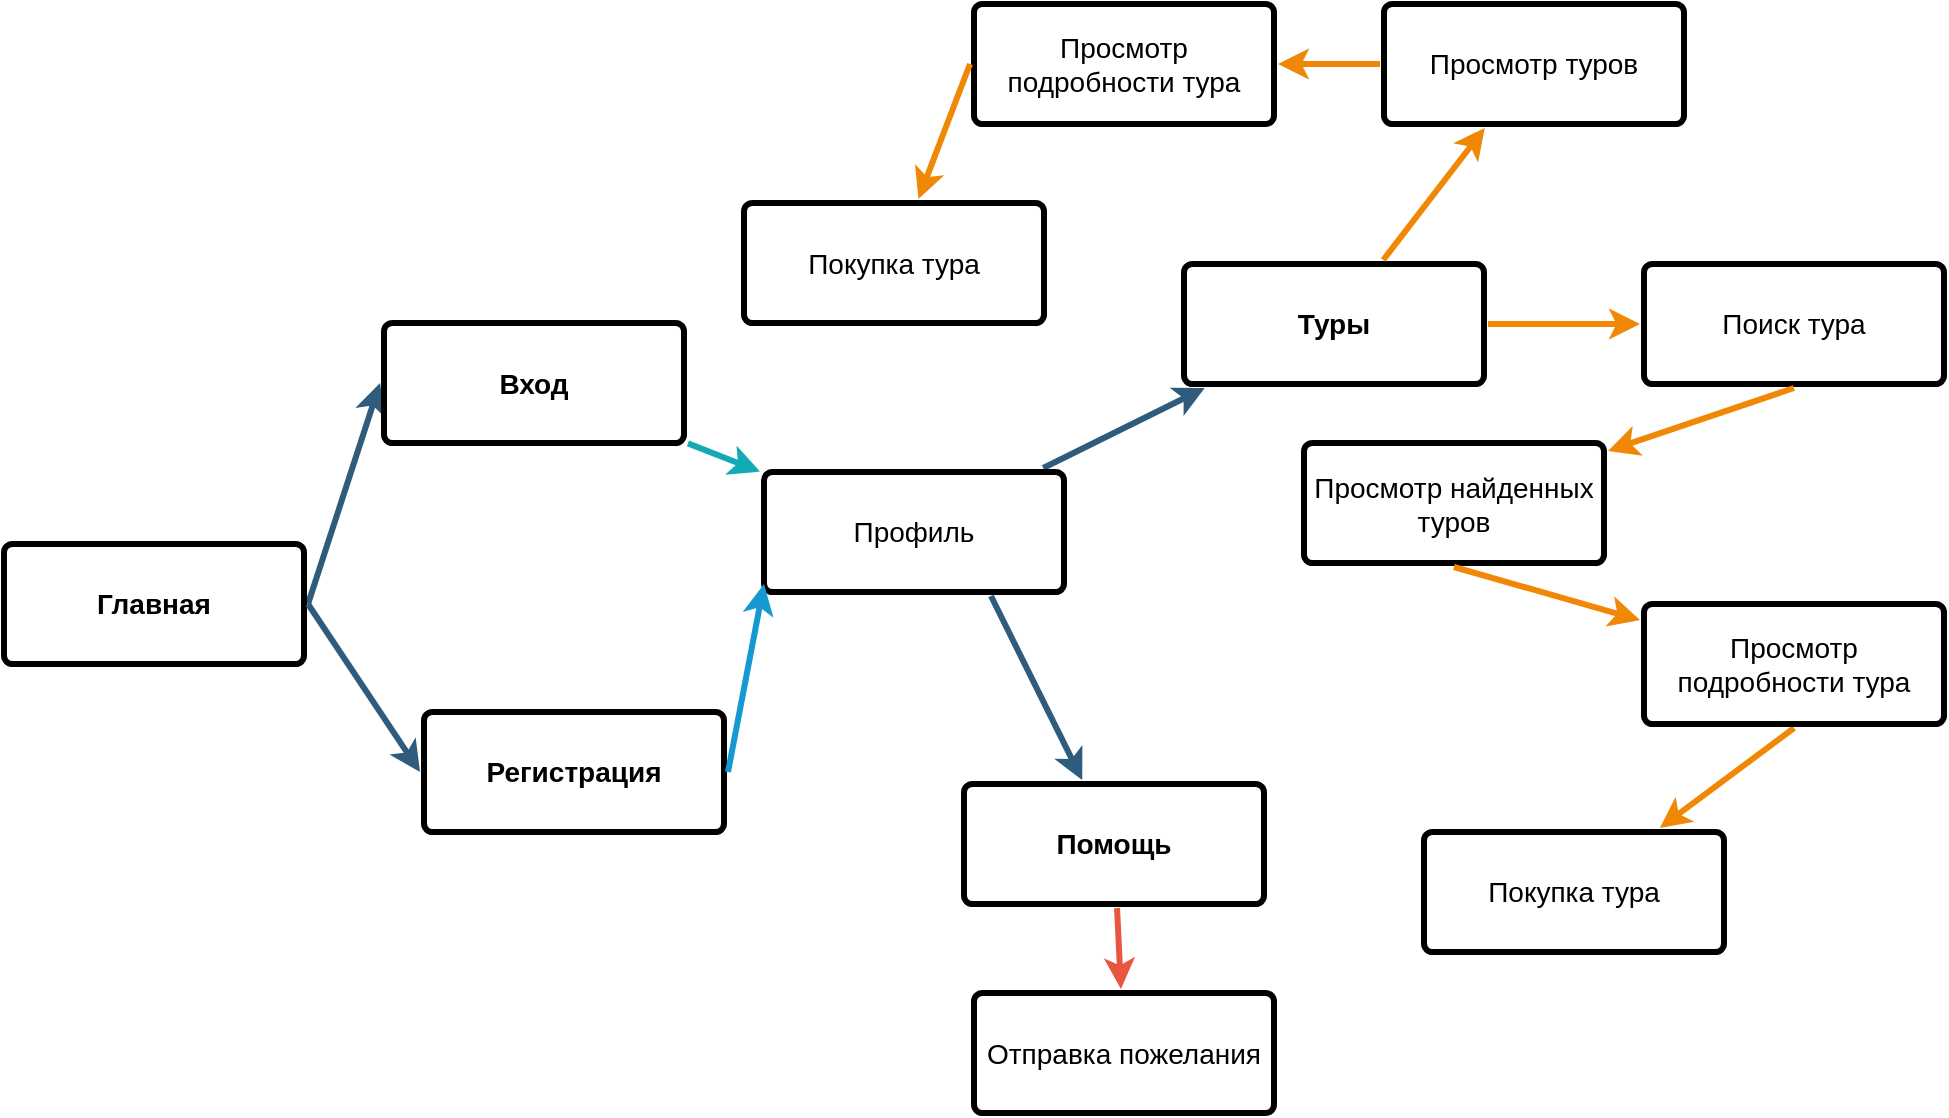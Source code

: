 <mxfile version="14.6.13" type="device"><diagram id="6a731a19-8d31-9384-78a2-239565b7b9f0" name="Page-1"><mxGraphModel dx="1447" dy="850" grid="1" gridSize="10" guides="1" tooltips="1" connect="1" arrows="1" fold="1" page="1" pageScale="1" pageWidth="1169" pageHeight="827" background="#ffffff" math="0" shadow="0"><root><mxCell id="0"/><mxCell id="1" parent="0"/><mxCell id="1745" value="" style="edgeStyle=none;rounded=0;jumpStyle=none;html=1;shadow=0;labelBackgroundColor=none;startArrow=none;startFill=0;endArrow=classic;endFill=1;jettySize=auto;orthogonalLoop=1;strokeColor=#2F5B7C;strokeWidth=3;fontFamily=Helvetica;fontSize=16;fontColor=#23445D;spacing=5;" parent="1" source="1778" target="1764" edge="1"><mxGeometry relative="1" as="geometry"><mxPoint x="570.0" y="376" as="sourcePoint"/></mxGeometry></mxCell><mxCell id="1746" value="" style="edgeStyle=none;rounded=0;jumpStyle=none;html=1;shadow=0;labelBackgroundColor=none;startArrow=none;startFill=0;endArrow=classic;endFill=1;jettySize=auto;orthogonalLoop=1;strokeColor=#2F5B7C;strokeWidth=3;fontFamily=Helvetica;fontSize=16;fontColor=#23445D;spacing=5;exitX=1;exitY=0.5;exitDx=0;exitDy=0;entryX=0;entryY=0.5;entryDx=0;entryDy=0;" parent="1" source="bn5F9Pu_peTA4AuMpKcf-1785" target="1771" edge="1"><mxGeometry relative="1" as="geometry"><mxPoint x="760" y="530" as="sourcePoint"/><mxPoint x="841" y="390" as="targetPoint"/></mxGeometry></mxCell><mxCell id="1748" value="" style="edgeStyle=none;rounded=0;jumpStyle=none;html=1;shadow=0;labelBackgroundColor=none;startArrow=none;startFill=0;endArrow=classic;endFill=1;jettySize=auto;orthogonalLoop=1;strokeColor=#2F5B7C;strokeWidth=3;fontFamily=Helvetica;fontSize=16;fontColor=#23445D;spacing=5;exitX=0.75;exitY=1;exitDx=0;exitDy=0;" parent="1" source="1778" target="1753" edge="1"><mxGeometry relative="1" as="geometry"><mxPoint x="2303" y="566.178" as="sourcePoint"/></mxGeometry></mxCell><mxCell id="1752" value="" style="edgeStyle=none;rounded=1;jumpStyle=none;html=1;shadow=0;labelBackgroundColor=none;startArrow=none;startFill=0;jettySize=auto;orthogonalLoop=1;strokeColor=#E85642;strokeWidth=3;fontFamily=Helvetica;fontSize=14;fontColor=#FFFFFF;spacing=5;fontStyle=1;fillColor=#b0e3e6;" parent="1" source="1753" target="1754" edge="1"><mxGeometry relative="1" as="geometry"/></mxCell><mxCell id="1753" value="&lt;font color=&quot;#000000&quot;&gt;Помощь&lt;/font&gt;" style="rounded=1;whiteSpace=wrap;html=1;shadow=0;labelBackgroundColor=none;strokeWidth=3;fontFamily=Helvetica;fontSize=14;fontColor=#FFFFFF;align=center;spacing=5;fontStyle=1;arcSize=7;perimeterSpacing=2;fillColor=none;" parent="1" vertex="1"><mxGeometry x="1360" y="510" width="150" height="60" as="geometry"/></mxCell><mxCell id="1754" value="&lt;font color=&quot;#000000&quot;&gt;Отправка пожелания&lt;/font&gt;" style="rounded=1;whiteSpace=wrap;html=1;shadow=0;labelBackgroundColor=none;strokeWidth=3;fontFamily=Helvetica;fontSize=14;fontColor=#FFFFFF;align=center;spacing=5;fontStyle=0;arcSize=7;perimeterSpacing=2;fillColor=none;" parent="1" vertex="1"><mxGeometry x="1365" y="614.5" width="150" height="60" as="geometry"/></mxCell><mxCell id="1760" value="&lt;font color=&quot;#000000&quot;&gt;Регистрация&lt;/font&gt;" style="rounded=1;whiteSpace=wrap;html=1;shadow=0;labelBackgroundColor=none;strokeWidth=3;fontFamily=Helvetica;fontSize=14;fontColor=#FFFFFF;align=center;spacing=5;fontStyle=1;arcSize=7;perimeterSpacing=2;fillColor=none;" parent="1" vertex="1"><mxGeometry x="1090" y="474.0" width="150" height="60" as="geometry"/></mxCell><mxCell id="1764" value="&lt;font color=&quot;#000000&quot;&gt;Туры&lt;/font&gt;" style="rounded=1;whiteSpace=wrap;html=1;shadow=0;labelBackgroundColor=none;strokeWidth=3;fontFamily=Helvetica;fontSize=14;fontColor=#FFFFFF;align=center;spacing=5;fontStyle=1;arcSize=7;perimeterSpacing=2;fillColor=none;" parent="1" vertex="1"><mxGeometry x="1470" y="250" width="150" height="60" as="geometry"/></mxCell><mxCell id="1765" value="&lt;font color=&quot;#000000&quot;&gt;Поиск тура&lt;/font&gt;" style="rounded=1;whiteSpace=wrap;html=1;shadow=0;labelBackgroundColor=none;strokeWidth=3;fontFamily=Helvetica;fontSize=14;fontColor=#FFFFFF;align=center;spacing=5;arcSize=7;perimeterSpacing=2;fillColor=none;" parent="1" vertex="1"><mxGeometry x="1700" y="250" width="150" height="60" as="geometry"/></mxCell><mxCell id="1766" value="" style="edgeStyle=none;rounded=0;jumpStyle=none;html=1;shadow=0;labelBackgroundColor=none;startArrow=none;startFill=0;endArrow=classic;endFill=1;jettySize=auto;orthogonalLoop=1;strokeColor=#F08705;strokeWidth=3;fontFamily=Helvetica;fontSize=14;fontColor=#FFFFFF;spacing=5;" parent="1" source="1764" target="1765" edge="1"><mxGeometry relative="1" as="geometry"/></mxCell><mxCell id="1767" value="&lt;font color=&quot;#000000&quot;&gt;Покупка тура&lt;/font&gt;" style="rounded=1;whiteSpace=wrap;html=1;shadow=0;labelBackgroundColor=none;strokeWidth=3;fontFamily=Helvetica;fontSize=14;fontColor=#FFFFFF;align=center;spacing=5;arcSize=7;perimeterSpacing=2;fillColor=none;" parent="1" vertex="1"><mxGeometry x="1590" y="534" width="150" height="60" as="geometry"/></mxCell><mxCell id="1768" value="" style="edgeStyle=none;rounded=0;jumpStyle=none;html=1;shadow=0;labelBackgroundColor=none;startArrow=none;startFill=0;endArrow=classic;endFill=1;jettySize=auto;orthogonalLoop=1;strokeColor=#F08705;strokeWidth=3;fontFamily=Helvetica;fontSize=14;fontColor=#FFFFFF;spacing=5;exitX=0.5;exitY=1;exitDx=0;exitDy=0;" parent="1" source="Ih-oiRc6jRUbombV942i-1783" target="1767" edge="1"><mxGeometry relative="1" as="geometry"><mxPoint x="1355.0" y="174.0" as="sourcePoint"/></mxGeometry></mxCell><mxCell id="1769" value="&lt;font color=&quot;#000000&quot;&gt;Просмотр туров&lt;/font&gt;" style="rounded=1;whiteSpace=wrap;html=1;shadow=0;labelBackgroundColor=none;strokeWidth=3;fontFamily=Helvetica;fontSize=14;fontColor=#FFFFFF;align=center;spacing=5;arcSize=7;perimeterSpacing=2;fillColor=none;" parent="1" vertex="1"><mxGeometry x="1570" y="120" width="150" height="60" as="geometry"/></mxCell><mxCell id="1770" value="" style="edgeStyle=none;rounded=0;jumpStyle=none;html=1;shadow=0;labelBackgroundColor=none;startArrow=none;startFill=0;endArrow=classic;endFill=1;jettySize=auto;orthogonalLoop=1;strokeColor=#F08705;strokeWidth=3;fontFamily=Helvetica;fontSize=14;fontColor=#FFFFFF;spacing=5;" parent="1" source="1764" target="1769" edge="1"><mxGeometry relative="1" as="geometry"><Array as="points"/></mxGeometry></mxCell><mxCell id="1771" value="&lt;font color=&quot;#000000&quot;&gt;Вход&lt;/font&gt;" style="rounded=1;whiteSpace=wrap;html=1;shadow=0;labelBackgroundColor=none;strokeWidth=3;fontFamily=Helvetica;fontSize=14;fontColor=#FFFFFF;align=center;spacing=5;fontStyle=1;arcSize=7;perimeterSpacing=2;fillColor=none;" parent="1" vertex="1"><mxGeometry x="1070" y="279.5" width="150" height="60" as="geometry"/></mxCell><mxCell id="1778" value="&lt;font color=&quot;#000000&quot;&gt;Профиль&lt;/font&gt;" style="rounded=1;whiteSpace=wrap;html=1;shadow=0;labelBackgroundColor=none;strokeWidth=3;fontFamily=Helvetica;fontSize=14;fontColor=#FFFFFF;align=center;spacing=5;fontStyle=0;arcSize=7;perimeterSpacing=2;fillColor=none;" parent="1" vertex="1"><mxGeometry x="1260" y="354" width="150" height="60" as="geometry"/></mxCell><mxCell id="1779" value="" style="edgeStyle=none;rounded=1;jumpStyle=none;html=1;shadow=0;labelBackgroundColor=none;startArrow=none;startFill=0;jettySize=auto;orthogonalLoop=1;strokeColor=#12AAB5;strokeWidth=3;fontFamily=Helvetica;fontSize=14;fontColor=#FFFFFF;spacing=5;fontStyle=1;fillColor=#b0e3e6;" parent="1" source="1771" target="1778" edge="1"><mxGeometry relative="1" as="geometry"/></mxCell><mxCell id="bn5F9Pu_peTA4AuMpKcf-1781" value="" style="edgeStyle=none;rounded=0;jumpStyle=none;html=1;shadow=0;labelBackgroundColor=none;startArrow=none;startFill=0;endArrow=classic;endFill=1;jettySize=auto;orthogonalLoop=1;strokeColor=#1699D3;strokeWidth=3;fontFamily=Helvetica;fontSize=14;fontColor=#FFFFFF;spacing=5;exitX=1;exitY=0.5;exitDx=0;exitDy=0;" parent="1" source="1760" edge="1"><mxGeometry relative="1" as="geometry"><mxPoint x="619" y="572.1" as="sourcePoint"/><mxPoint x="1260" y="410" as="targetPoint"/></mxGeometry></mxCell><mxCell id="bn5F9Pu_peTA4AuMpKcf-1785" value="&lt;font color=&quot;#000000&quot;&gt;Главная&lt;/font&gt;" style="rounded=1;whiteSpace=wrap;html=1;shadow=0;labelBackgroundColor=none;strokeWidth=3;fontFamily=Helvetica;fontSize=14;fontColor=#FFFFFF;align=center;spacing=5;fontStyle=1;arcSize=7;perimeterSpacing=2;fillColor=none;" parent="1" vertex="1"><mxGeometry x="880" y="390.0" width="150" height="60" as="geometry"/></mxCell><mxCell id="bn5F9Pu_peTA4AuMpKcf-1786" value="" style="edgeStyle=none;rounded=0;jumpStyle=none;html=1;shadow=0;labelBackgroundColor=none;startArrow=none;startFill=0;endArrow=classic;endFill=1;jettySize=auto;orthogonalLoop=1;strokeColor=#2F5B7C;strokeWidth=3;fontFamily=Helvetica;fontSize=16;fontColor=#23445D;spacing=5;exitX=1;exitY=0.5;exitDx=0;exitDy=0;entryX=0;entryY=0.5;entryDx=0;entryDy=0;" parent="1" source="bn5F9Pu_peTA4AuMpKcf-1785" target="1760" edge="1"><mxGeometry relative="1" as="geometry"><mxPoint x="932" y="424.0" as="sourcePoint"/><mxPoint x="1260" y="509" as="targetPoint"/></mxGeometry></mxCell><mxCell id="bn5F9Pu_peTA4AuMpKcf-1789" value="" style="edgeStyle=none;rounded=0;jumpStyle=none;html=1;shadow=0;labelBackgroundColor=none;startArrow=none;startFill=0;endArrow=classic;endFill=1;jettySize=auto;orthogonalLoop=1;strokeColor=#F08705;strokeWidth=3;fontFamily=Helvetica;fontSize=14;fontColor=#FFFFFF;spacing=5;exitX=0.5;exitY=1;exitDx=0;exitDy=0;" parent="1" source="1765" target="bn5F9Pu_peTA4AuMpKcf-1790" edge="1"><mxGeometry relative="1" as="geometry"><mxPoint x="845.001" y="110.5" as="sourcePoint"/></mxGeometry></mxCell><mxCell id="bn5F9Pu_peTA4AuMpKcf-1790" value="&lt;font color=&quot;#000000&quot;&gt;Просмотр найденных туров&lt;/font&gt;" style="rounded=1;whiteSpace=wrap;html=1;shadow=0;labelBackgroundColor=none;strokeWidth=3;fontFamily=Helvetica;fontSize=14;fontColor=#FFFFFF;align=center;spacing=5;arcSize=7;perimeterSpacing=2;fillColor=none;" parent="1" vertex="1"><mxGeometry x="1530" y="339.5" width="150" height="60" as="geometry"/></mxCell><mxCell id="Ih-oiRc6jRUbombV942i-1780" value="" style="edgeStyle=none;rounded=0;jumpStyle=none;html=1;shadow=0;labelBackgroundColor=none;startArrow=none;startFill=0;endArrow=classic;endFill=1;jettySize=auto;orthogonalLoop=1;strokeColor=#F08705;strokeWidth=3;fontFamily=Helvetica;fontSize=14;fontColor=#FFFFFF;spacing=5;exitX=0;exitY=0.5;exitDx=0;exitDy=0;" parent="1" source="1769" target="Ih-oiRc6jRUbombV942i-1781" edge="1"><mxGeometry relative="1" as="geometry"><mxPoint x="323.889" y="198.5" as="sourcePoint"/><Array as="points"/></mxGeometry></mxCell><mxCell id="Ih-oiRc6jRUbombV942i-1781" value="&lt;font color=&quot;#000000&quot;&gt;Просмотр подробности тура&lt;/font&gt;" style="rounded=1;whiteSpace=wrap;html=1;shadow=0;labelBackgroundColor=none;strokeWidth=3;fontFamily=Helvetica;fontSize=14;fontColor=#FFFFFF;align=center;spacing=5;arcSize=7;perimeterSpacing=2;fillColor=#FFFFFF;" parent="1" vertex="1"><mxGeometry x="1365" y="120" width="150" height="60" as="geometry"/></mxCell><mxCell id="Ih-oiRc6jRUbombV942i-1782" value="" style="edgeStyle=none;rounded=0;jumpStyle=none;html=1;shadow=0;labelBackgroundColor=none;startArrow=none;startFill=0;endArrow=classic;endFill=1;jettySize=auto;orthogonalLoop=1;strokeColor=#F08705;strokeWidth=3;fontFamily=Helvetica;fontSize=14;fontColor=#FFFFFF;spacing=5;exitX=0.5;exitY=1;exitDx=0;exitDy=0;" parent="1" source="bn5F9Pu_peTA4AuMpKcf-1790" target="Ih-oiRc6jRUbombV942i-1783" edge="1"><mxGeometry relative="1" as="geometry"><mxPoint x="1283" y="52.5" as="sourcePoint"/><Array as="points"/></mxGeometry></mxCell><mxCell id="Ih-oiRc6jRUbombV942i-1783" value="&lt;font color=&quot;#000000&quot;&gt;Просмотр подробности тура&lt;/font&gt;" style="rounded=1;whiteSpace=wrap;html=1;shadow=0;labelBackgroundColor=none;strokeWidth=3;fontFamily=Helvetica;fontSize=14;fontColor=#FFFFFF;align=center;spacing=5;arcSize=7;perimeterSpacing=2;fillColor=#FFFFFF;" parent="1" vertex="1"><mxGeometry x="1700" y="420" width="150" height="60" as="geometry"/></mxCell><mxCell id="Ih-oiRc6jRUbombV942i-1784" value="&lt;font color=&quot;#000000&quot;&gt;Покупка тура&lt;/font&gt;" style="rounded=1;whiteSpace=wrap;html=1;shadow=0;labelBackgroundColor=none;strokeWidth=3;fontFamily=Helvetica;fontSize=14;fontColor=#FFFFFF;align=center;spacing=5;arcSize=7;perimeterSpacing=2;fillColor=none;" parent="1" vertex="1"><mxGeometry x="1250" y="219.5" width="150" height="60" as="geometry"/></mxCell><mxCell id="Ih-oiRc6jRUbombV942i-1785" value="" style="edgeStyle=none;rounded=0;jumpStyle=none;html=1;shadow=0;labelBackgroundColor=none;startArrow=none;startFill=0;endArrow=classic;endFill=1;jettySize=auto;orthogonalLoop=1;strokeColor=#F08705;strokeWidth=3;fontFamily=Helvetica;fontSize=14;fontColor=#FFFFFF;spacing=5;exitX=0;exitY=0.5;exitDx=0;exitDy=0;" parent="1" source="Ih-oiRc6jRUbombV942i-1781" target="Ih-oiRc6jRUbombV942i-1784" edge="1"><mxGeometry relative="1" as="geometry"><mxPoint x="81" y="276.5" as="sourcePoint"/></mxGeometry></mxCell></root></mxGraphModel></diagram></mxfile>